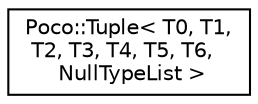 digraph "Graphical Class Hierarchy"
{
 // LATEX_PDF_SIZE
  edge [fontname="Helvetica",fontsize="10",labelfontname="Helvetica",labelfontsize="10"];
  node [fontname="Helvetica",fontsize="10",shape=record];
  rankdir="LR";
  Node0 [label="Poco::Tuple\< T0, T1,\l T2, T3, T4, T5, T6,\l NullTypeList \>",height=0.2,width=0.4,color="black", fillcolor="white", style="filled",URL="$structPoco_1_1Tuple_3_01T0_00_01T1_00_01T2_00_01T3_00_01T4_00_01T5_00_01T6_00_01NullTypeList_01_4.html",tooltip=" "];
}
